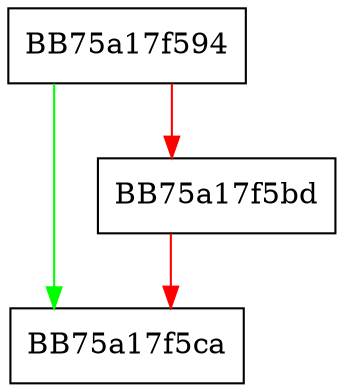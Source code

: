 digraph sentry {
  node [shape="box"];
  graph [splines=ortho];
  BB75a17f594 -> BB75a17f5ca [color="green"];
  BB75a17f594 -> BB75a17f5bd [color="red"];
  BB75a17f5bd -> BB75a17f5ca [color="red"];
}